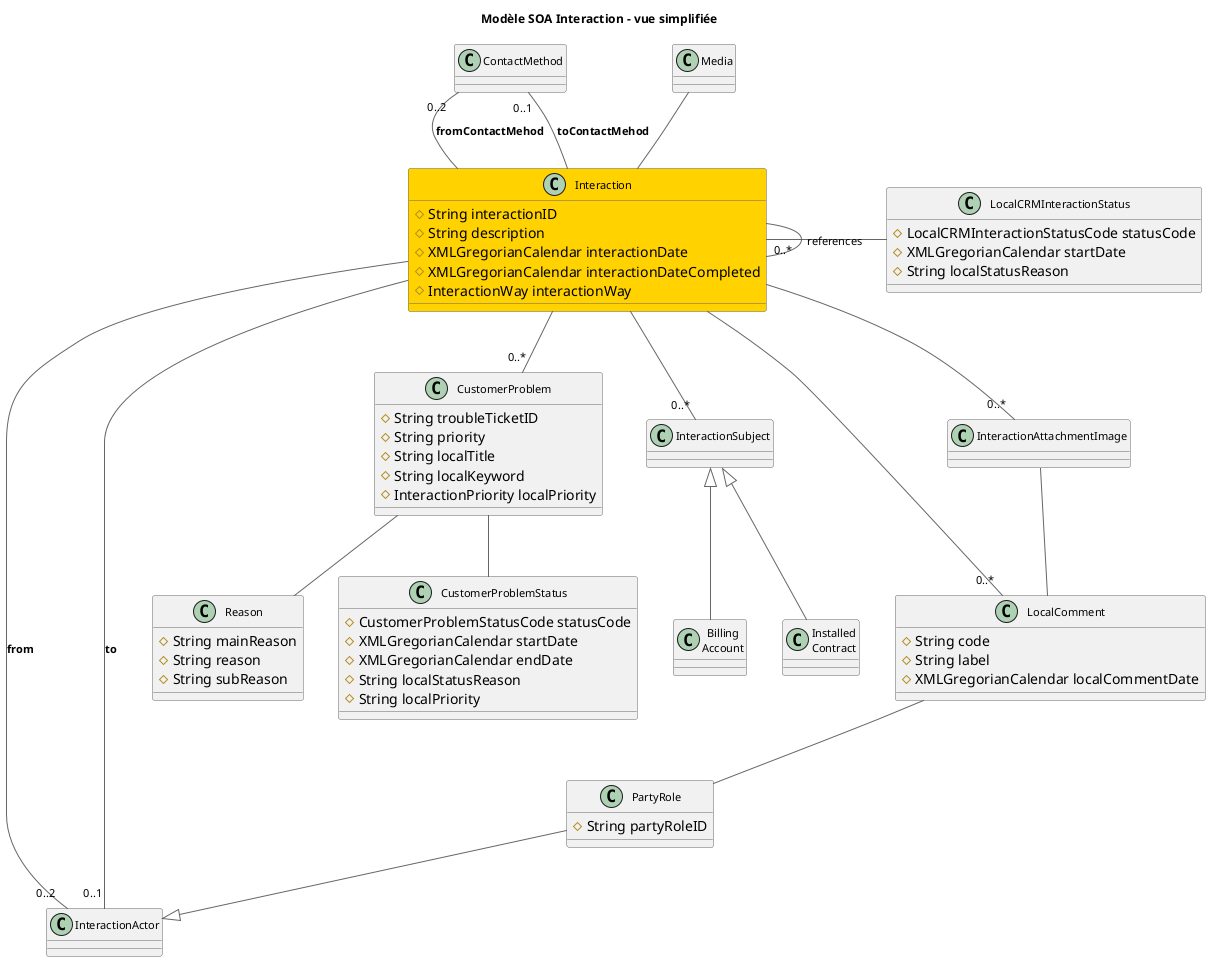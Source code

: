 @startuml

skinparam titleFontSize 12

skinparam class {
fontName arial
arrowColor #666666
borderColor #666666
fontSize 11
arrowFontSize 10
arrowFontName arial 
}
 
skinparam arrow {
fontName arial
fontSize 11
}

title Modèle SOA Interaction - vue simplifiée

class Interaction #FFD200 {
	#String interactionID
	#String description
	#XMLGregorianCalendar interactionDate
	#XMLGregorianCalendar interactionDateCompleted
	#InteractionWay interactionWay
}

class CustomerProblem  {
	#String troubleTicketID
	#String priority
	#String localTitle
	#String localKeyword
	#InteractionPriority localPriority
}

class Reason {
	#String mainReason
	#String reason
	#String subReason
}

Interaction -- "0..*"  CustomerProblem

Interaction -- "0..*" InteractionSubject

InteractionSubject <|-- "Billing\nAccount"
InteractionSubject <|-- "Installed\nContract"


class PartyRole {
	#String partyRoleID
}

Interaction -up- Media

class LocalCRMInteractionStatus {
	#LocalCRMInteractionStatusCode statusCode
	#XMLGregorianCalendar startDate
	#String localStatusReason
}

class CustomerProblemStatus {
	#CustomerProblemStatusCode statusCode
	#XMLGregorianCalendar startDate
	#XMLGregorianCalendar endDate
	#String localStatusReason
	#String localPriority
}

Interaction -right- LocalCRMInteractionStatus

CustomerProblem -down- CustomerProblemStatus

Interaction -- "0..*" Interaction : references

class LocalComment {
	#String code
	#String label
	#XMLGregorianCalendar localCommentDate
}

LocalComment -- PartyRole

Interaction -- "0..*" LocalComment

Interaction -- "0..*" InteractionAttachmentImage

InteractionAttachmentImage -- LocalComment

CustomerProblem -- Reason

class InteractionActor {
}

InteractionActor <|-up- PartyRole

Interaction -up- "0..2" InteractionActor : <b>from</b>
Interaction -up- "0..1" InteractionActor : <b>to</b>

class ContactMethod {
}

Interaction -up- "0..2" ContactMethod : <b>fromContactMehod</b>
Interaction -up- "0..1" ContactMethod : <b>toContactMehod</b>


@enduml
